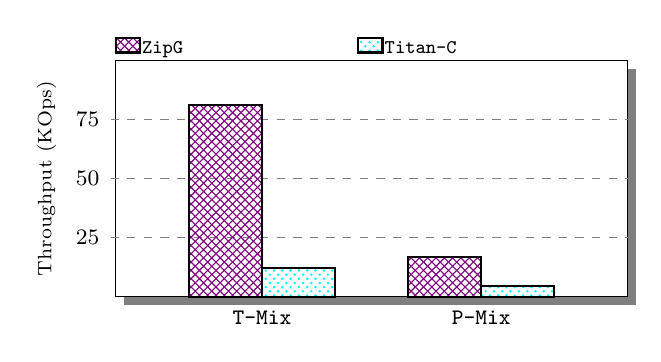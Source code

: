 \begin{tikzpicture}[xscale=0.065,yscale=0.03]

  \draw[preaction={fill=black,opacity=.5,transform canvas={xshift=3,yshift=-3}},black][fill=white] (0,0) rectangle (100, 100);

  \draw[dashed, gray] (-1, 25) -- (101, 25);
  \draw[dashed, gray] (-1, 50) -- (101, 50);
  \draw[dashed, gray] (-1, 75) -- (101, 75);

  \draw[thick, black] (-5.5, 25.00) node[align=right] {\footnotesize{25}};
  \draw[thick, black] (-5.5, 50.00) node[align=right] {\footnotesize{50}};
  \draw[thick, black] (-5.5, 75.00) node[align=right] {\footnotesize{75}};

  \node (label-align) [thick, black, align=center, rotate=90] at (-13.5, 50) {{\scriptsize Throughput (KOps)}};

  \draw[thick, pattern=crosshatch, pattern color=violet] (14.29,0) rectangle (28.57,81.30);
  \draw[thick, pattern=crosshatch dots, pattern color=cyan] (28.57,0) rectangle (42.86,12.10);

  \draw[thick, pattern=crosshatch, pattern color=violet] (57.14,0) rectangle (71.43,16.80);
  \draw[thick, pattern=crosshatch dots, pattern color=cyan] (71.43,0) rectangle (85.71,4.50);

  \draw[thick, black] (28.57, -9) node {\footnotesize{\tt{T-Mix}}};
  \draw[thick, black] (71.43, -9) node {\footnotesize{\tt{P-Mix}}};

  \draw[thick, pattern=crosshatch, pattern color=violet] (0.00, 103.5) rectangle (4.75, 109.5) node[midway,right=0.05,text height=6,text depth=0.1, anchor=west] {\scriptsize{\tt{ZipG}}};
  \draw[thick, pattern=crosshatch dots, pattern color=cyan] (47.40, 103.5) rectangle (52.15, 109.5) node[midway,right=0.05,text height=6,text depth=0.1, anchor=west] {\scriptsize{\tt{Titan-C}}};

\end{tikzpicture}